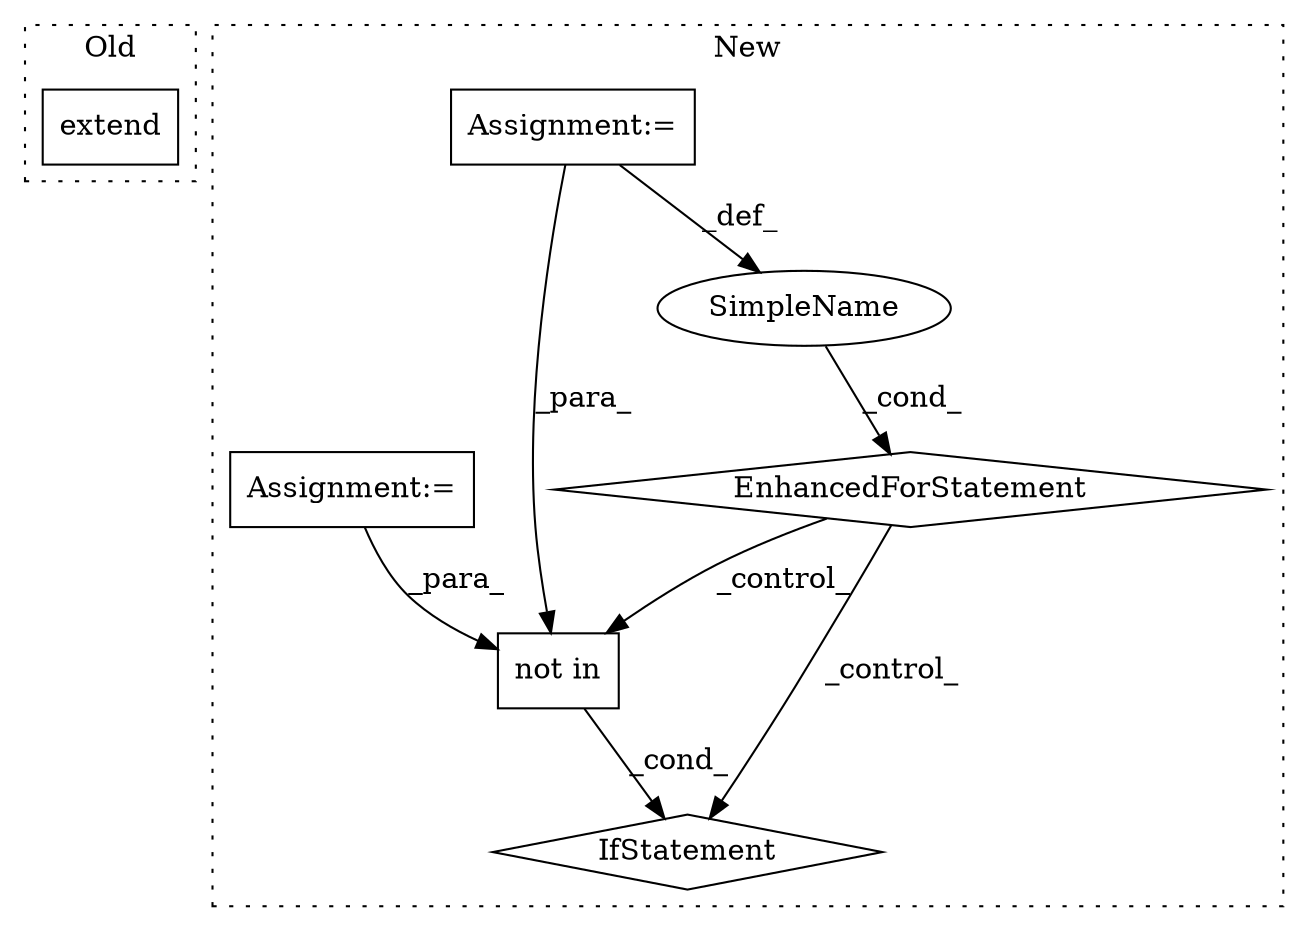 digraph G {
subgraph cluster0 {
1 [label="extend" a="32" s="2349,2371" l="7,1" shape="box"];
label = "Old";
style="dotted";
}
subgraph cluster1 {
2 [label="not in" a="108" s="2649" l="31" shape="box"];
3 [label="IfStatement" a="25" s="2637,2680" l="12,2" shape="diamond"];
4 [label="Assignment:=" a="7" s="2472,2560" l="57,2" shape="box"];
5 [label="EnhancedForStatement" a="70" s="2472,2560" l="57,2" shape="diamond"];
6 [label="SimpleName" a="42" s="2533" l="9" shape="ellipse"];
7 [label="Assignment:=" a="7" s="2257" l="1" shape="box"];
label = "New";
style="dotted";
}
2 -> 3 [label="_cond_"];
4 -> 6 [label="_def_"];
4 -> 2 [label="_para_"];
5 -> 2 [label="_control_"];
5 -> 3 [label="_control_"];
6 -> 5 [label="_cond_"];
7 -> 2 [label="_para_"];
}